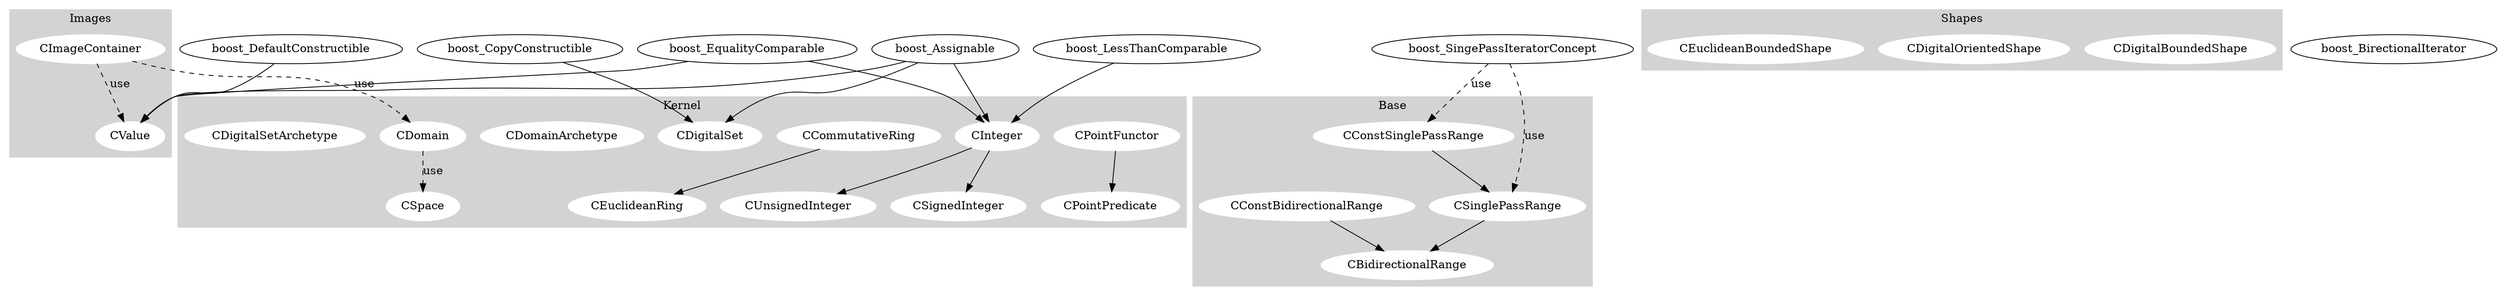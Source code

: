 ### Dot graph of DGtal concepts
# D. Coeurjolly


 
digraph G {

  
	subgraph cluster_0 {
		style=filled;
		color=lightgrey;
		node [style=filled,color=white];
		CPointFunctor -> CPointPredicate;
		CSpace;
		CInteger -> CUnsignedInteger;
		CCommutativeRing -> CEuclideanRing;
		CInteger -> CSignedInteger;
		CDomain;
	
		CDomainArchetype;
		CDigitalSet;
		CDigitalSetArchetype;
		label = "Kernel";
	}

	subgraph cluster_1 {
		style=filled;
		color=lightgrey;
		node [style=filled,color=white];
		CConstSinglePassRange -> CSinglePassRange;
		CSinglePassRange -> CBidirectionalRange;
		CConstBidirectionalRange -> CBidirectionalRange;
		label = "Base";
	}

	subgraph cluster_2 {
	style=filled;
		color=lightgrey;
		node [style=filled,color=white];
		CImageContainer->"CValue" [label="use",style=dashed];

		label="Images";
	}
	
	subgraph cluster_3 {
	  style=filled;
	  color=lightgrey;
	  node [style=filled,color=white];
	  CDigitalBoundedShape;
	  CDigitalOrientedShape;
	  CEuclideanBoundedShape;
	  CEuclideanBoundedShape;
	  
	  label="Shapes";
	}
	
  CImageContainer->"CDomain" [label="use",style=dashed];
  CDomain->"CSpace" [label="use",style=dashed];

  boost_SingePassIteratorConcept->"CConstSinglePassRange" [label="use",style=dashed];
 boost_SingePassIteratorConcept->"CSinglePassRange" [label="use",style=dashed];
 
  boost_CopyConstructible -> CDigitalSet;

  boost_DefaultConstructible -> CValue;

  boost_Assignable -> CDigitalSet;
  boost_Assignable -> CValue;
  boost_Assignable->CInteger;

  boost_BirectionalIterator;

  boost_EqualityComparable->CInteger;
  boost_EqualityComparable->CValue;

  boost_LessThanComparable->CInteger;
}
